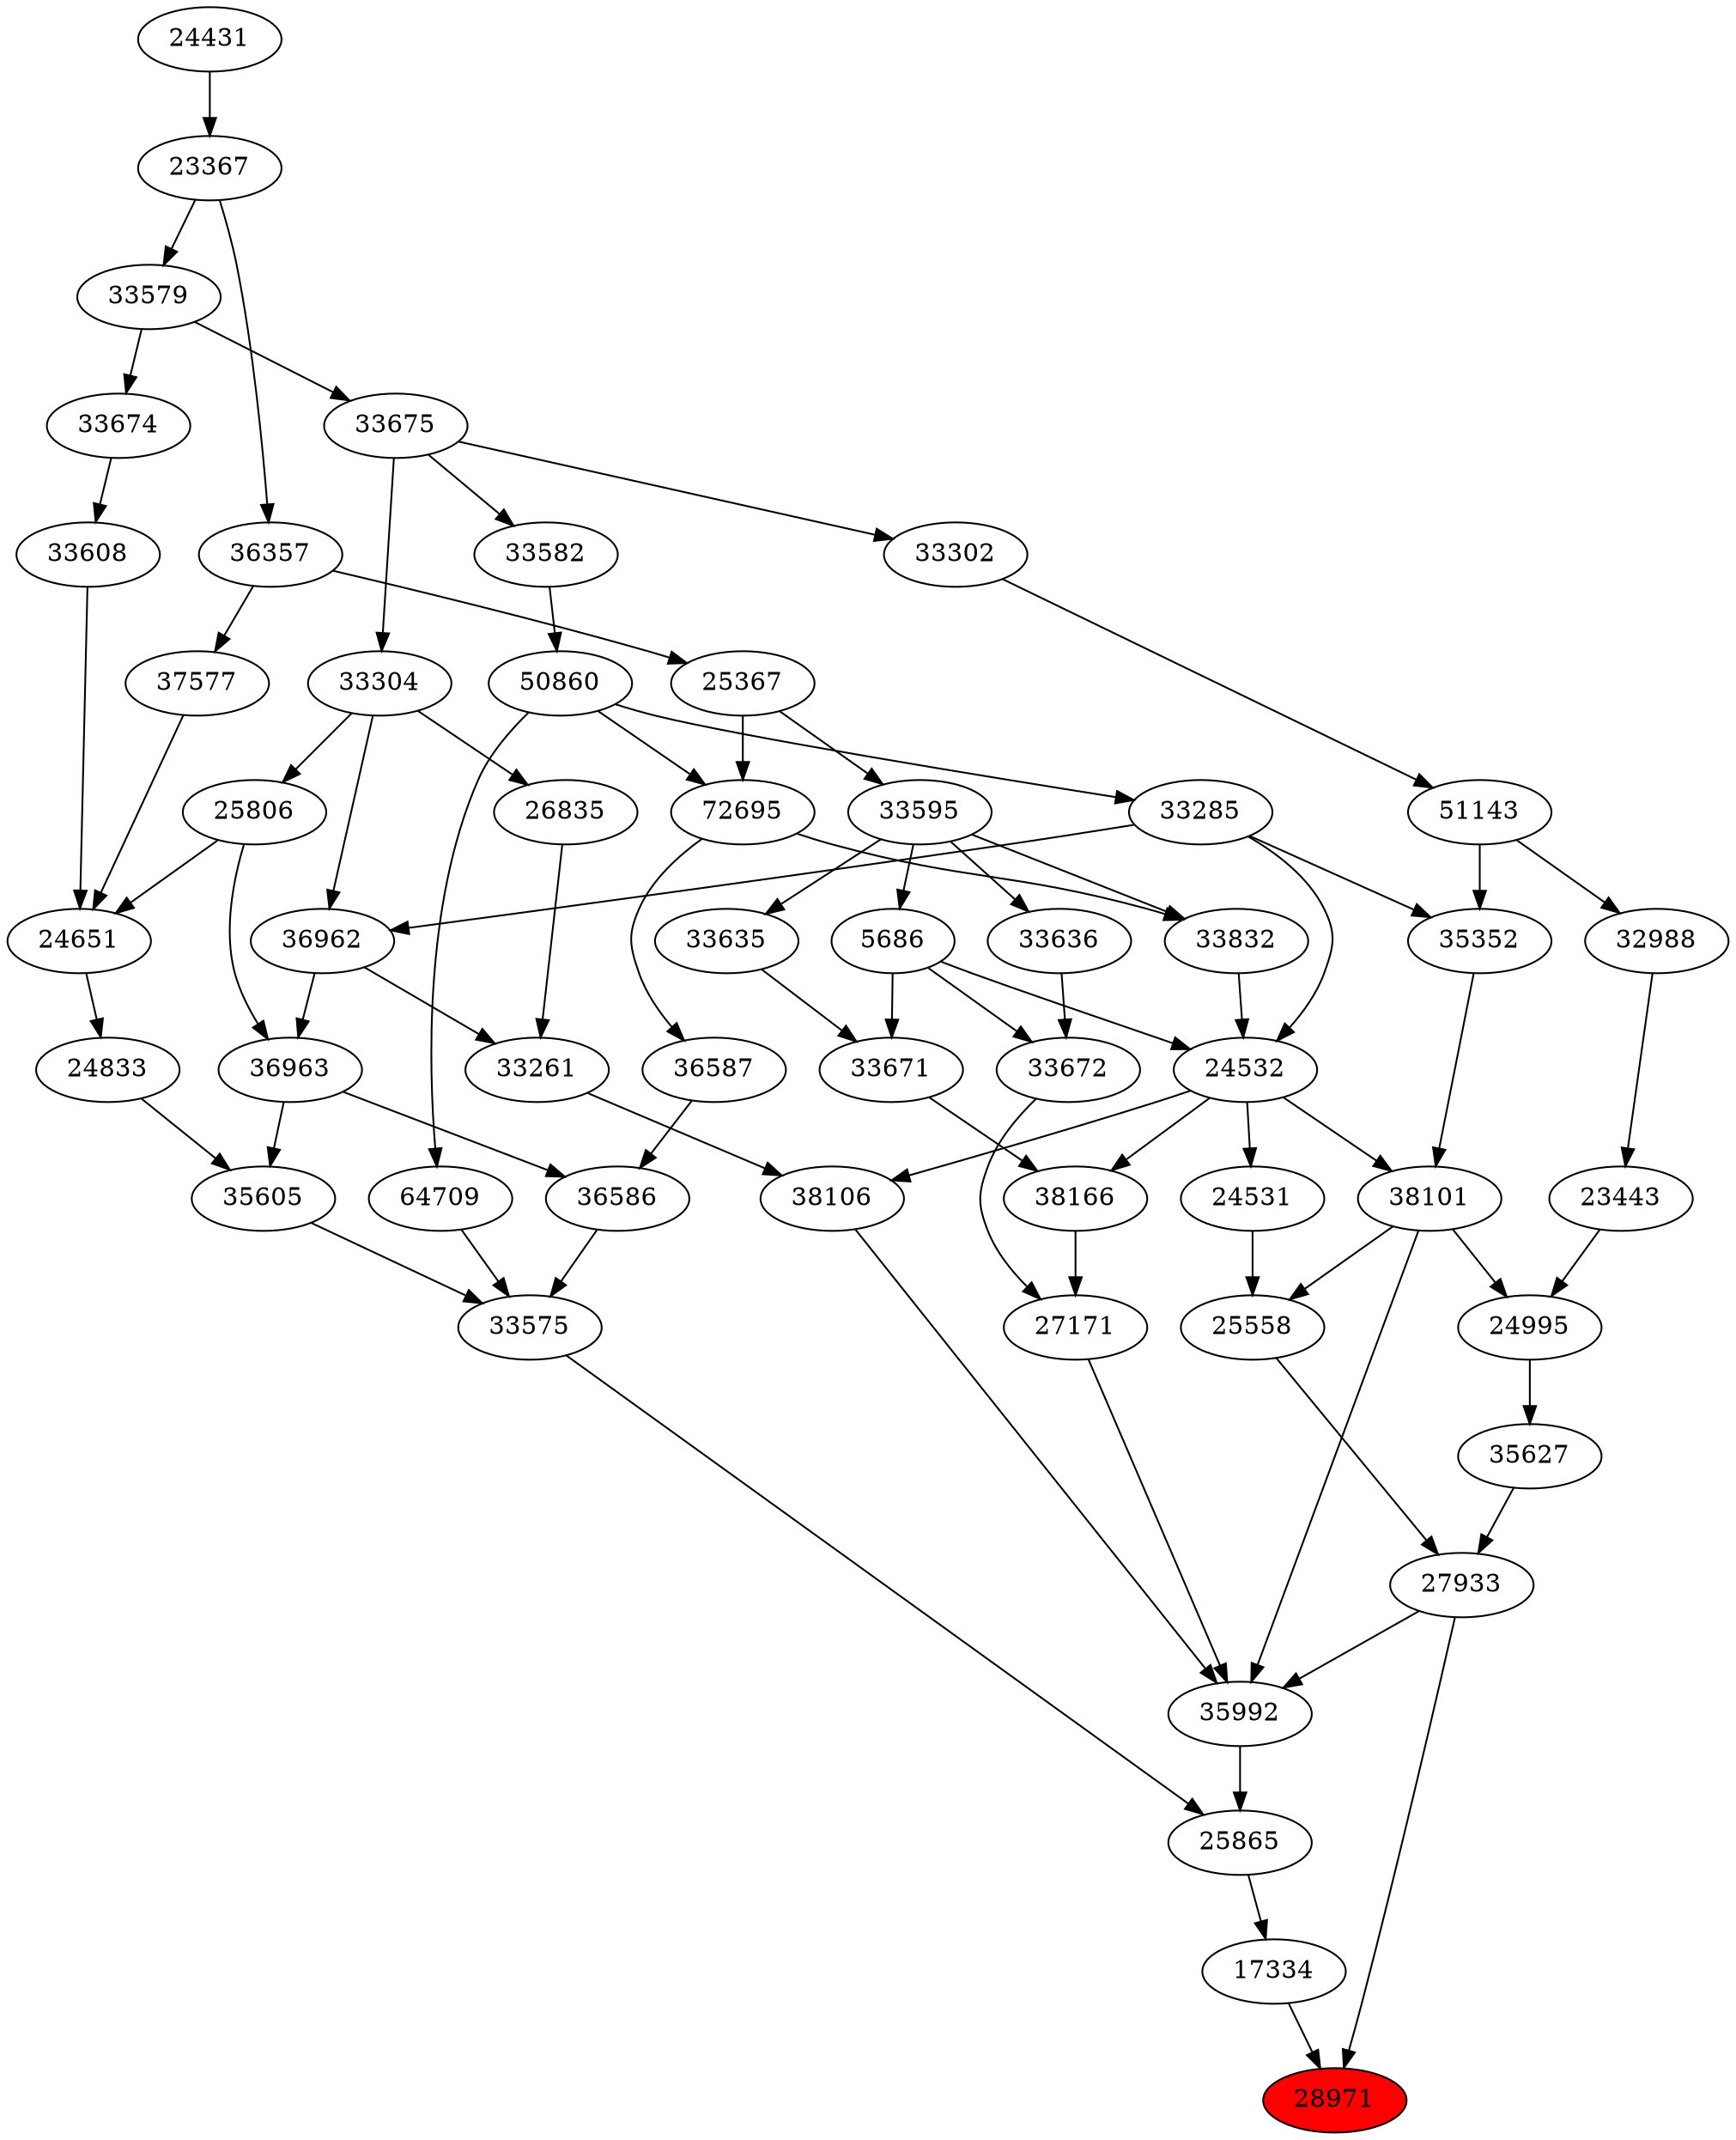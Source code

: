 strict digraph{ 
28971 [label="28971" fillcolor=red style=filled]
17334 -> 28971
27933 -> 28971
17334 [label="17334"]
25865 -> 17334
27933 [label="27933"]
35627 -> 27933
25558 -> 27933
25865 [label="25865"]
35992 -> 25865
33575 -> 25865
35627 [label="35627"]
24995 -> 35627
25558 [label="25558"]
24531 -> 25558
38101 -> 25558
35992 [label="35992"]
27933 -> 35992
27171 -> 35992
38101 -> 35992
38106 -> 35992
33575 [label="33575"]
36586 -> 33575
35605 -> 33575
64709 -> 33575
24995 [label="24995"]
23443 -> 24995
38101 -> 24995
24531 [label="24531"]
24532 -> 24531
38101 [label="38101"]
24532 -> 38101
35352 -> 38101
27171 [label="27171"]
33672 -> 27171
38166 -> 27171
38106 [label="38106"]
33261 -> 38106
24532 -> 38106
36586 [label="36586"]
36587 -> 36586
36963 -> 36586
35605 [label="35605"]
24833 -> 35605
36963 -> 35605
64709 [label="64709"]
50860 -> 64709
23443 [label="23443"]
32988 -> 23443
24532 [label="24532"]
33285 -> 24532
5686 -> 24532
33832 -> 24532
35352 [label="35352"]
33285 -> 35352
51143 -> 35352
33672 [label="33672"]
33636 -> 33672
5686 -> 33672
38166 [label="38166"]
24532 -> 38166
33671 -> 38166
33261 [label="33261"]
36962 -> 33261
26835 -> 33261
36587 [label="36587"]
72695 -> 36587
36963 [label="36963"]
36962 -> 36963
25806 -> 36963
24833 [label="24833"]
24651 -> 24833
50860 [label="50860"]
33582 -> 50860
32988 [label="32988"]
51143 -> 32988
33285 [label="33285"]
50860 -> 33285
5686 [label="5686"]
33595 -> 5686
33832 [label="33832"]
72695 -> 33832
33595 -> 33832
51143 [label="51143"]
33302 -> 51143
33636 [label="33636"]
33595 -> 33636
33671 [label="33671"]
5686 -> 33671
33635 -> 33671
36962 [label="36962"]
33285 -> 36962
33304 -> 36962
26835 [label="26835"]
33304 -> 26835
72695 [label="72695"]
50860 -> 72695
25367 -> 72695
25806 [label="25806"]
33304 -> 25806
24651 [label="24651"]
25806 -> 24651
33608 -> 24651
37577 -> 24651
33582 [label="33582"]
33675 -> 33582
33595 [label="33595"]
25367 -> 33595
33302 [label="33302"]
33675 -> 33302
33635 [label="33635"]
33595 -> 33635
33304 [label="33304"]
33675 -> 33304
25367 [label="25367"]
36357 -> 25367
33608 [label="33608"]
33674 -> 33608
37577 [label="37577"]
36357 -> 37577
33675 [label="33675"]
33579 -> 33675
36357 [label="36357"]
23367 -> 36357
33674 [label="33674"]
33579 -> 33674
33579 [label="33579"]
23367 -> 33579
23367 [label="23367"]
24431 -> 23367
24431 [label="24431"]
}